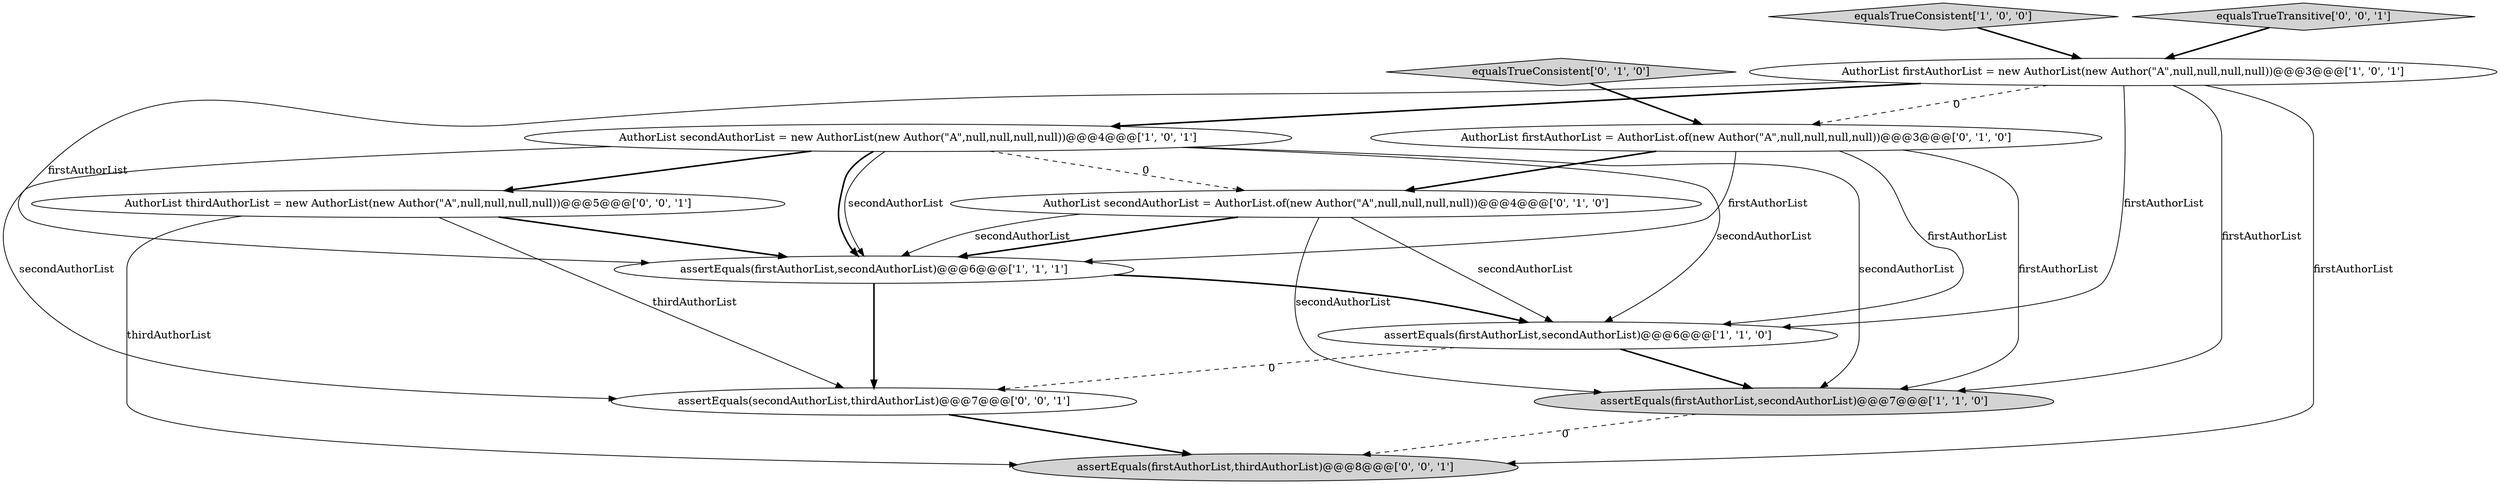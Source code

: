 digraph {
1 [style = filled, label = "AuthorList secondAuthorList = new AuthorList(new Author(\"A\",null,null,null,null))@@@4@@@['1', '0', '1']", fillcolor = white, shape = ellipse image = "AAA0AAABBB1BBB"];
2 [style = filled, label = "equalsTrueConsistent['1', '0', '0']", fillcolor = lightgray, shape = diamond image = "AAA0AAABBB1BBB"];
12 [style = filled, label = "equalsTrueTransitive['0', '0', '1']", fillcolor = lightgray, shape = diamond image = "AAA0AAABBB3BBB"];
9 [style = filled, label = "assertEquals(secondAuthorList,thirdAuthorList)@@@7@@@['0', '0', '1']", fillcolor = white, shape = ellipse image = "AAA0AAABBB3BBB"];
10 [style = filled, label = "assertEquals(firstAuthorList,thirdAuthorList)@@@8@@@['0', '0', '1']", fillcolor = lightgray, shape = ellipse image = "AAA0AAABBB3BBB"];
0 [style = filled, label = "assertEquals(firstAuthorList,secondAuthorList)@@@6@@@['1', '1', '1']", fillcolor = white, shape = ellipse image = "AAA0AAABBB1BBB"];
3 [style = filled, label = "AuthorList firstAuthorList = new AuthorList(new Author(\"A\",null,null,null,null))@@@3@@@['1', '0', '1']", fillcolor = white, shape = ellipse image = "AAA0AAABBB1BBB"];
5 [style = filled, label = "assertEquals(firstAuthorList,secondAuthorList)@@@6@@@['1', '1', '0']", fillcolor = white, shape = ellipse image = "AAA0AAABBB1BBB"];
11 [style = filled, label = "AuthorList thirdAuthorList = new AuthorList(new Author(\"A\",null,null,null,null))@@@5@@@['0', '0', '1']", fillcolor = white, shape = ellipse image = "AAA0AAABBB3BBB"];
8 [style = filled, label = "AuthorList firstAuthorList = AuthorList.of(new Author(\"A\",null,null,null,null))@@@3@@@['0', '1', '0']", fillcolor = white, shape = ellipse image = "AAA1AAABBB2BBB"];
4 [style = filled, label = "assertEquals(firstAuthorList,secondAuthorList)@@@7@@@['1', '1', '0']", fillcolor = lightgray, shape = ellipse image = "AAA0AAABBB1BBB"];
6 [style = filled, label = "AuthorList secondAuthorList = AuthorList.of(new Author(\"A\",null,null,null,null))@@@4@@@['0', '1', '0']", fillcolor = white, shape = ellipse image = "AAA1AAABBB2BBB"];
7 [style = filled, label = "equalsTrueConsistent['0', '1', '0']", fillcolor = lightgray, shape = diamond image = "AAA0AAABBB2BBB"];
8->5 [style = solid, label="firstAuthorList"];
7->8 [style = bold, label=""];
3->4 [style = solid, label="firstAuthorList"];
1->0 [style = solid, label="secondAuthorList"];
3->10 [style = solid, label="firstAuthorList"];
11->0 [style = bold, label=""];
6->0 [style = bold, label=""];
4->10 [style = dashed, label="0"];
0->9 [style = bold, label=""];
3->0 [style = solid, label="firstAuthorList"];
11->10 [style = solid, label="thirdAuthorList"];
8->6 [style = bold, label=""];
6->0 [style = solid, label="secondAuthorList"];
6->4 [style = solid, label="secondAuthorList"];
8->0 [style = solid, label="firstAuthorList"];
5->4 [style = bold, label=""];
3->1 [style = bold, label=""];
1->11 [style = bold, label=""];
2->3 [style = bold, label=""];
11->9 [style = solid, label="thirdAuthorList"];
12->3 [style = bold, label=""];
1->5 [style = solid, label="secondAuthorList"];
1->4 [style = solid, label="secondAuthorList"];
3->5 [style = solid, label="firstAuthorList"];
1->9 [style = solid, label="secondAuthorList"];
1->6 [style = dashed, label="0"];
3->8 [style = dashed, label="0"];
0->5 [style = bold, label=""];
6->5 [style = solid, label="secondAuthorList"];
5->9 [style = dashed, label="0"];
8->4 [style = solid, label="firstAuthorList"];
9->10 [style = bold, label=""];
1->0 [style = bold, label=""];
}
